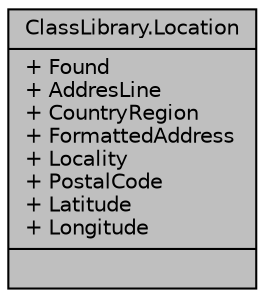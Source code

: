 digraph "ClassLibrary.Location"
{
 // INTERACTIVE_SVG=YES
 // LATEX_PDF_SIZE
  edge [fontname="Helvetica",fontsize="10",labelfontname="Helvetica",labelfontsize="10"];
  node [fontname="Helvetica",fontsize="10",shape=record];
  Node1 [label="{ClassLibrary.Location\n|+ Found\l+ AddresLine\l+ CountryRegion\l+ FormattedAddress\l+ Locality\l+ PostalCode\l+ Latitude\l+ Longitude\l|}",height=0.2,width=0.4,color="black", fillcolor="grey75", style="filled", fontcolor="black",tooltip="Representa las coordenadas y otros datos de la ubicación de una dirección retornada en el método Loca..."];
}
